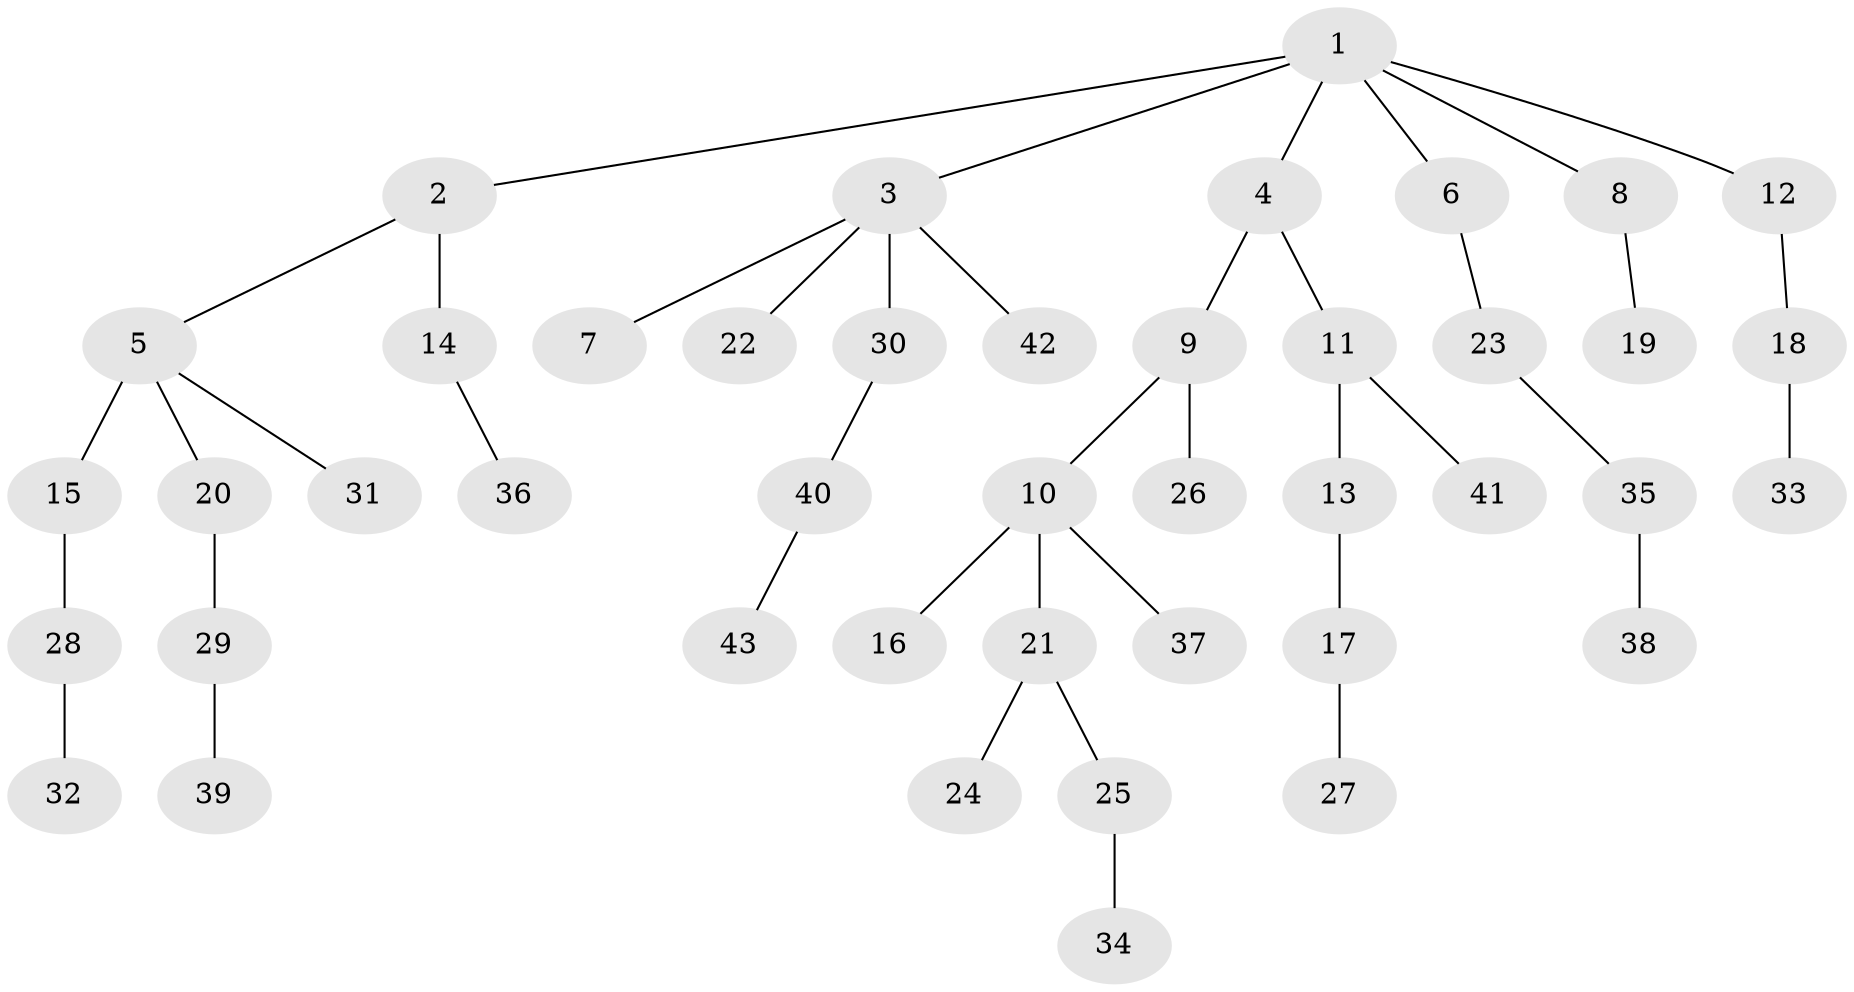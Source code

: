 // original degree distribution, {7: 0.009708737864077669, 3: 0.08737864077669903, 4: 0.05825242718446602, 2: 0.36893203883495146, 5: 0.038834951456310676, 6: 0.009708737864077669, 1: 0.42718446601941745}
// Generated by graph-tools (version 1.1) at 2025/51/03/04/25 22:51:39]
// undirected, 43 vertices, 42 edges
graph export_dot {
  node [color=gray90,style=filled];
  1;
  2;
  3;
  4;
  5;
  6;
  7;
  8;
  9;
  10;
  11;
  12;
  13;
  14;
  15;
  16;
  17;
  18;
  19;
  20;
  21;
  22;
  23;
  24;
  25;
  26;
  27;
  28;
  29;
  30;
  31;
  32;
  33;
  34;
  35;
  36;
  37;
  38;
  39;
  40;
  41;
  42;
  43;
  1 -- 2 [weight=1.0];
  1 -- 3 [weight=1.0];
  1 -- 4 [weight=1.0];
  1 -- 6 [weight=1.0];
  1 -- 8 [weight=1.0];
  1 -- 12 [weight=1.0];
  2 -- 5 [weight=1.0];
  2 -- 14 [weight=1.0];
  3 -- 7 [weight=1.0];
  3 -- 22 [weight=1.0];
  3 -- 30 [weight=1.0];
  3 -- 42 [weight=1.0];
  4 -- 9 [weight=2.0];
  4 -- 11 [weight=1.0];
  5 -- 15 [weight=3.0];
  5 -- 20 [weight=1.0];
  5 -- 31 [weight=1.0];
  6 -- 23 [weight=1.0];
  8 -- 19 [weight=1.0];
  9 -- 10 [weight=1.0];
  9 -- 26 [weight=1.0];
  10 -- 16 [weight=1.0];
  10 -- 21 [weight=2.0];
  10 -- 37 [weight=1.0];
  11 -- 13 [weight=2.0];
  11 -- 41 [weight=1.0];
  12 -- 18 [weight=1.0];
  13 -- 17 [weight=1.0];
  14 -- 36 [weight=1.0];
  15 -- 28 [weight=1.0];
  17 -- 27 [weight=4.0];
  18 -- 33 [weight=1.0];
  20 -- 29 [weight=1.0];
  21 -- 24 [weight=1.0];
  21 -- 25 [weight=1.0];
  23 -- 35 [weight=1.0];
  25 -- 34 [weight=1.0];
  28 -- 32 [weight=1.0];
  29 -- 39 [weight=1.0];
  30 -- 40 [weight=1.0];
  35 -- 38 [weight=1.0];
  40 -- 43 [weight=1.0];
}
